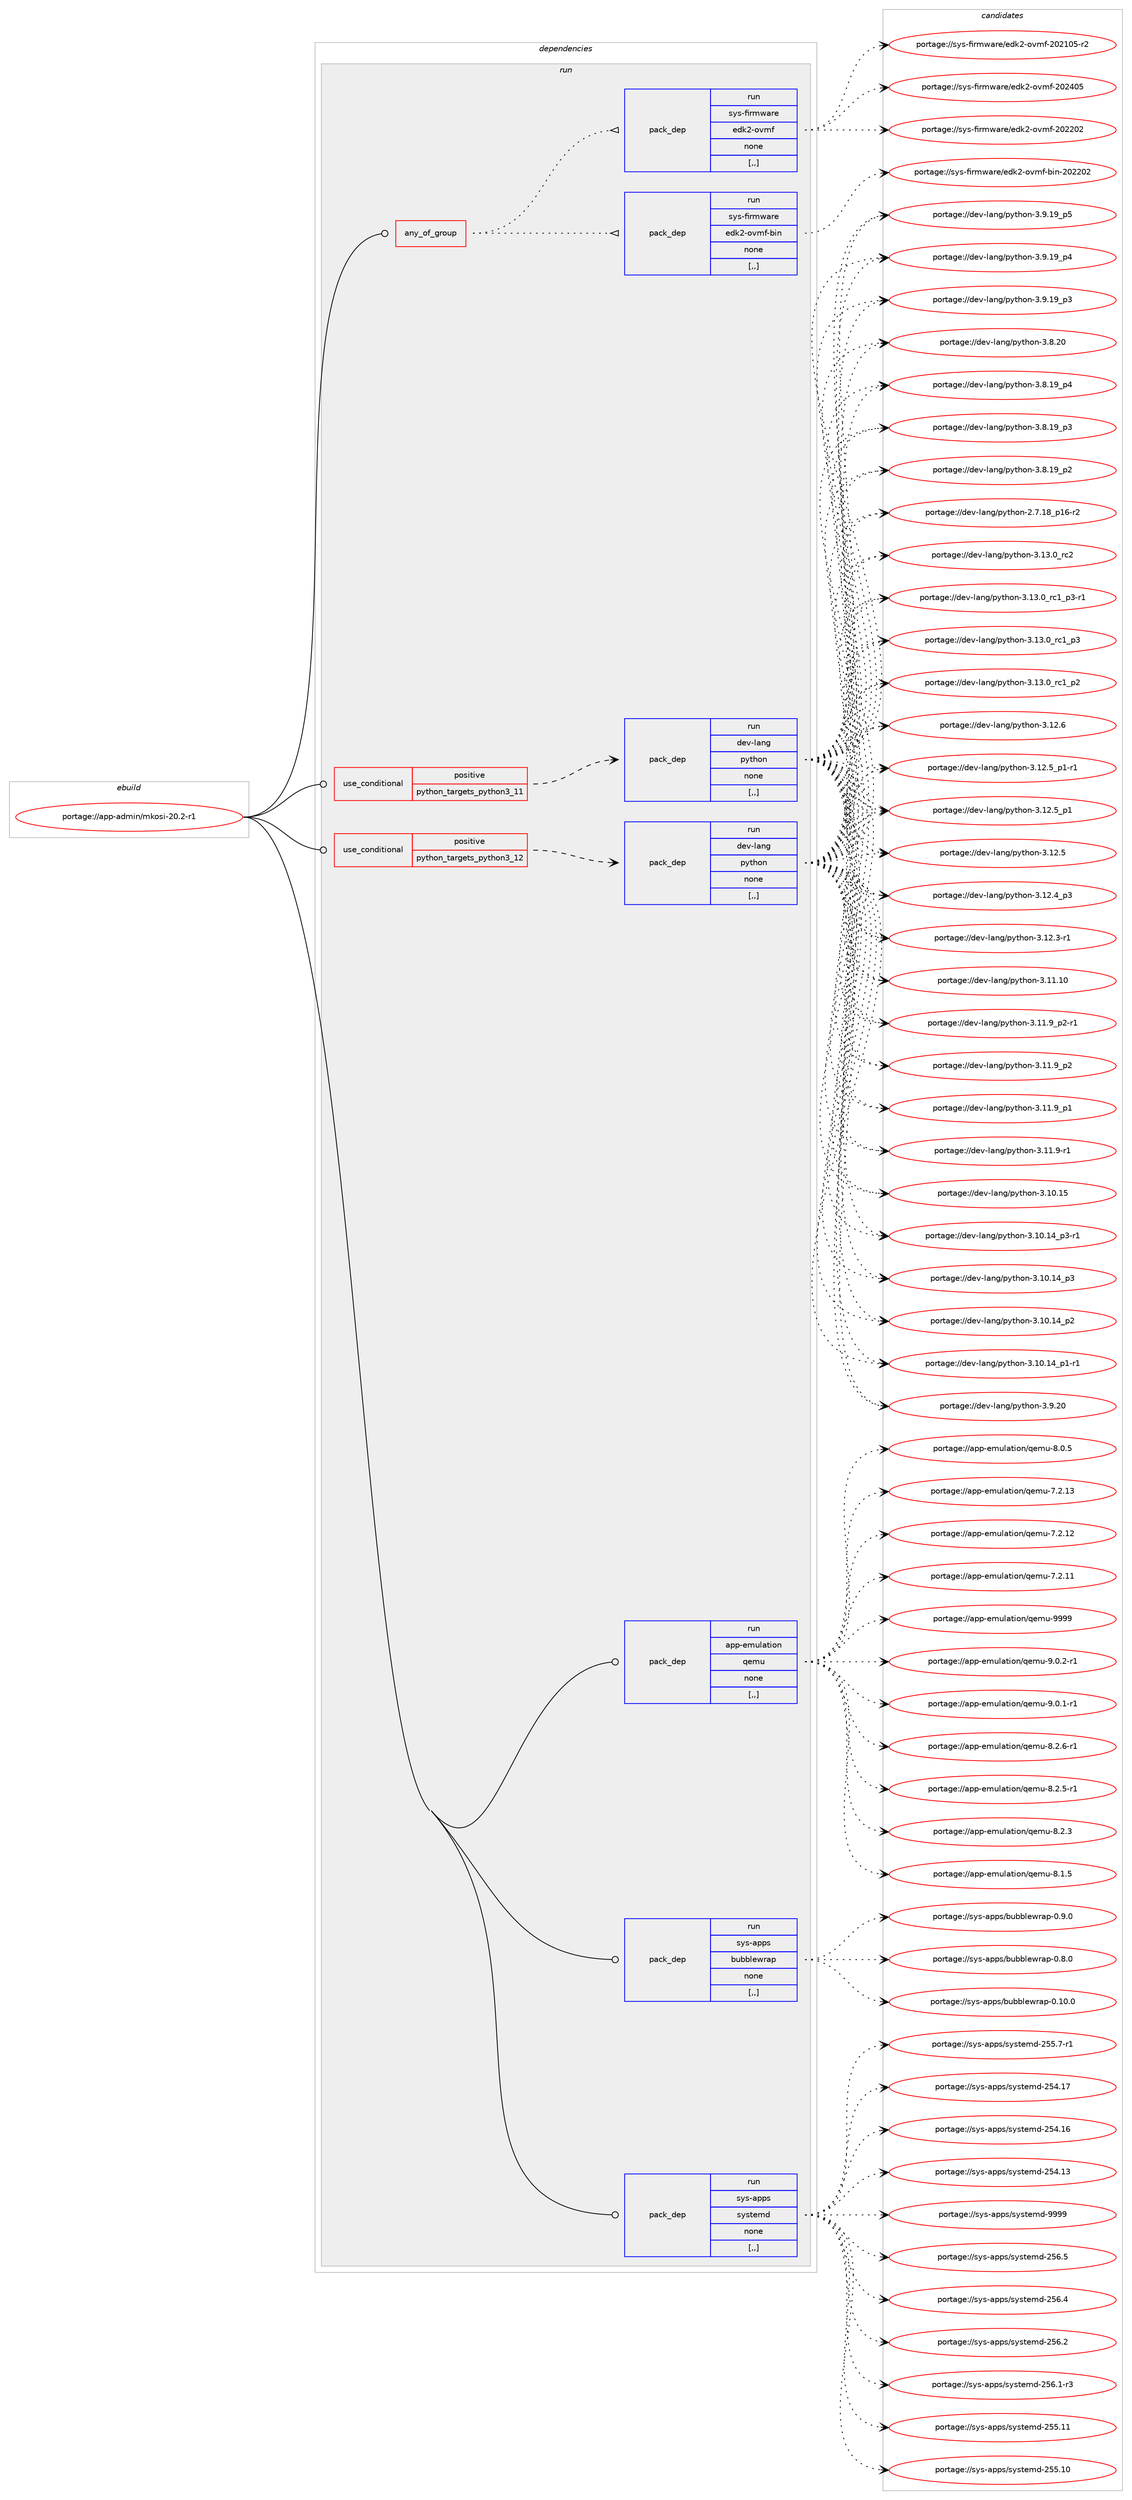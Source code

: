 digraph prolog {

# *************
# Graph options
# *************

newrank=true;
concentrate=true;
compound=true;
graph [rankdir=LR,fontname=Helvetica,fontsize=10,ranksep=1.5];#, ranksep=2.5, nodesep=0.2];
edge  [arrowhead=vee];
node  [fontname=Helvetica,fontsize=10];

# **********
# The ebuild
# **********

subgraph cluster_leftcol {
color=gray;
label=<<i>ebuild</i>>;
id [label="portage://app-admin/mkosi-20.2-r1", color=red, width=4, href="../app-admin/mkosi-20.2-r1.svg"];
}

# ****************
# The dependencies
# ****************

subgraph cluster_midcol {
color=gray;
label=<<i>dependencies</i>>;
subgraph cluster_compile {
fillcolor="#eeeeee";
style=filled;
label=<<i>compile</i>>;
}
subgraph cluster_compileandrun {
fillcolor="#eeeeee";
style=filled;
label=<<i>compile and run</i>>;
}
subgraph cluster_run {
fillcolor="#eeeeee";
style=filled;
label=<<i>run</i>>;
subgraph any3382 {
dependency496684 [label=<<TABLE BORDER="0" CELLBORDER="1" CELLSPACING="0" CELLPADDING="4"><TR><TD CELLPADDING="10">any_of_group</TD></TR></TABLE>>, shape=none, color=red];subgraph pack362631 {
dependency496685 [label=<<TABLE BORDER="0" CELLBORDER="1" CELLSPACING="0" CELLPADDING="4" WIDTH="220"><TR><TD ROWSPAN="6" CELLPADDING="30">pack_dep</TD></TR><TR><TD WIDTH="110">run</TD></TR><TR><TD>sys-firmware</TD></TR><TR><TD>edk2-ovmf-bin</TD></TR><TR><TD>none</TD></TR><TR><TD>[,,]</TD></TR></TABLE>>, shape=none, color=blue];
}
dependency496684:e -> dependency496685:w [weight=20,style="dotted",arrowhead="oinv"];
subgraph pack362632 {
dependency496686 [label=<<TABLE BORDER="0" CELLBORDER="1" CELLSPACING="0" CELLPADDING="4" WIDTH="220"><TR><TD ROWSPAN="6" CELLPADDING="30">pack_dep</TD></TR><TR><TD WIDTH="110">run</TD></TR><TR><TD>sys-firmware</TD></TR><TR><TD>edk2-ovmf</TD></TR><TR><TD>none</TD></TR><TR><TD>[,,]</TD></TR></TABLE>>, shape=none, color=blue];
}
dependency496684:e -> dependency496686:w [weight=20,style="dotted",arrowhead="oinv"];
}
id:e -> dependency496684:w [weight=20,style="solid",arrowhead="odot"];
subgraph cond130442 {
dependency496687 [label=<<TABLE BORDER="0" CELLBORDER="1" CELLSPACING="0" CELLPADDING="4"><TR><TD ROWSPAN="3" CELLPADDING="10">use_conditional</TD></TR><TR><TD>positive</TD></TR><TR><TD>python_targets_python3_11</TD></TR></TABLE>>, shape=none, color=red];
subgraph pack362633 {
dependency496688 [label=<<TABLE BORDER="0" CELLBORDER="1" CELLSPACING="0" CELLPADDING="4" WIDTH="220"><TR><TD ROWSPAN="6" CELLPADDING="30">pack_dep</TD></TR><TR><TD WIDTH="110">run</TD></TR><TR><TD>dev-lang</TD></TR><TR><TD>python</TD></TR><TR><TD>none</TD></TR><TR><TD>[,,]</TD></TR></TABLE>>, shape=none, color=blue];
}
dependency496687:e -> dependency496688:w [weight=20,style="dashed",arrowhead="vee"];
}
id:e -> dependency496687:w [weight=20,style="solid",arrowhead="odot"];
subgraph cond130443 {
dependency496689 [label=<<TABLE BORDER="0" CELLBORDER="1" CELLSPACING="0" CELLPADDING="4"><TR><TD ROWSPAN="3" CELLPADDING="10">use_conditional</TD></TR><TR><TD>positive</TD></TR><TR><TD>python_targets_python3_12</TD></TR></TABLE>>, shape=none, color=red];
subgraph pack362634 {
dependency496690 [label=<<TABLE BORDER="0" CELLBORDER="1" CELLSPACING="0" CELLPADDING="4" WIDTH="220"><TR><TD ROWSPAN="6" CELLPADDING="30">pack_dep</TD></TR><TR><TD WIDTH="110">run</TD></TR><TR><TD>dev-lang</TD></TR><TR><TD>python</TD></TR><TR><TD>none</TD></TR><TR><TD>[,,]</TD></TR></TABLE>>, shape=none, color=blue];
}
dependency496689:e -> dependency496690:w [weight=20,style="dashed",arrowhead="vee"];
}
id:e -> dependency496689:w [weight=20,style="solid",arrowhead="odot"];
subgraph pack362635 {
dependency496691 [label=<<TABLE BORDER="0" CELLBORDER="1" CELLSPACING="0" CELLPADDING="4" WIDTH="220"><TR><TD ROWSPAN="6" CELLPADDING="30">pack_dep</TD></TR><TR><TD WIDTH="110">run</TD></TR><TR><TD>app-emulation</TD></TR><TR><TD>qemu</TD></TR><TR><TD>none</TD></TR><TR><TD>[,,]</TD></TR></TABLE>>, shape=none, color=blue];
}
id:e -> dependency496691:w [weight=20,style="solid",arrowhead="odot"];
subgraph pack362636 {
dependency496692 [label=<<TABLE BORDER="0" CELLBORDER="1" CELLSPACING="0" CELLPADDING="4" WIDTH="220"><TR><TD ROWSPAN="6" CELLPADDING="30">pack_dep</TD></TR><TR><TD WIDTH="110">run</TD></TR><TR><TD>sys-apps</TD></TR><TR><TD>bubblewrap</TD></TR><TR><TD>none</TD></TR><TR><TD>[,,]</TD></TR></TABLE>>, shape=none, color=blue];
}
id:e -> dependency496692:w [weight=20,style="solid",arrowhead="odot"];
subgraph pack362637 {
dependency496693 [label=<<TABLE BORDER="0" CELLBORDER="1" CELLSPACING="0" CELLPADDING="4" WIDTH="220"><TR><TD ROWSPAN="6" CELLPADDING="30">pack_dep</TD></TR><TR><TD WIDTH="110">run</TD></TR><TR><TD>sys-apps</TD></TR><TR><TD>systemd</TD></TR><TR><TD>none</TD></TR><TR><TD>[,,]</TD></TR></TABLE>>, shape=none, color=blue];
}
id:e -> dependency496693:w [weight=20,style="solid",arrowhead="odot"];
}
}

# **************
# The candidates
# **************

subgraph cluster_choices {
rank=same;
color=gray;
label=<<i>candidates</i>>;

subgraph choice362631 {
color=black;
nodesep=1;
choice1151211154510210511410911997114101471011001075045111118109102459810511045504850504850 [label="portage://sys-firmware/edk2-ovmf-bin-202202", color=red, width=4,href="../sys-firmware/edk2-ovmf-bin-202202.svg"];
dependency496685:e -> choice1151211154510210511410911997114101471011001075045111118109102459810511045504850504850:w [style=dotted,weight="100"];
}
subgraph choice362632 {
color=black;
nodesep=1;
choice115121115451021051141091199711410147101100107504511111810910245504850524853 [label="portage://sys-firmware/edk2-ovmf-202405", color=red, width=4,href="../sys-firmware/edk2-ovmf-202405.svg"];
choice115121115451021051141091199711410147101100107504511111810910245504850504850 [label="portage://sys-firmware/edk2-ovmf-202202", color=red, width=4,href="../sys-firmware/edk2-ovmf-202202.svg"];
choice1151211154510210511410911997114101471011001075045111118109102455048504948534511450 [label="portage://sys-firmware/edk2-ovmf-202105-r2", color=red, width=4,href="../sys-firmware/edk2-ovmf-202105-r2.svg"];
dependency496686:e -> choice115121115451021051141091199711410147101100107504511111810910245504850524853:w [style=dotted,weight="100"];
dependency496686:e -> choice115121115451021051141091199711410147101100107504511111810910245504850504850:w [style=dotted,weight="100"];
dependency496686:e -> choice1151211154510210511410911997114101471011001075045111118109102455048504948534511450:w [style=dotted,weight="100"];
}
subgraph choice362633 {
color=black;
nodesep=1;
choice10010111845108971101034711212111610411111045514649514648951149950 [label="portage://dev-lang/python-3.13.0_rc2", color=red, width=4,href="../dev-lang/python-3.13.0_rc2.svg"];
choice1001011184510897110103471121211161041111104551464951464895114994995112514511449 [label="portage://dev-lang/python-3.13.0_rc1_p3-r1", color=red, width=4,href="../dev-lang/python-3.13.0_rc1_p3-r1.svg"];
choice100101118451089711010347112121116104111110455146495146489511499499511251 [label="portage://dev-lang/python-3.13.0_rc1_p3", color=red, width=4,href="../dev-lang/python-3.13.0_rc1_p3.svg"];
choice100101118451089711010347112121116104111110455146495146489511499499511250 [label="portage://dev-lang/python-3.13.0_rc1_p2", color=red, width=4,href="../dev-lang/python-3.13.0_rc1_p2.svg"];
choice10010111845108971101034711212111610411111045514649504654 [label="portage://dev-lang/python-3.12.6", color=red, width=4,href="../dev-lang/python-3.12.6.svg"];
choice1001011184510897110103471121211161041111104551464950465395112494511449 [label="portage://dev-lang/python-3.12.5_p1-r1", color=red, width=4,href="../dev-lang/python-3.12.5_p1-r1.svg"];
choice100101118451089711010347112121116104111110455146495046539511249 [label="portage://dev-lang/python-3.12.5_p1", color=red, width=4,href="../dev-lang/python-3.12.5_p1.svg"];
choice10010111845108971101034711212111610411111045514649504653 [label="portage://dev-lang/python-3.12.5", color=red, width=4,href="../dev-lang/python-3.12.5.svg"];
choice100101118451089711010347112121116104111110455146495046529511251 [label="portage://dev-lang/python-3.12.4_p3", color=red, width=4,href="../dev-lang/python-3.12.4_p3.svg"];
choice100101118451089711010347112121116104111110455146495046514511449 [label="portage://dev-lang/python-3.12.3-r1", color=red, width=4,href="../dev-lang/python-3.12.3-r1.svg"];
choice1001011184510897110103471121211161041111104551464949464948 [label="portage://dev-lang/python-3.11.10", color=red, width=4,href="../dev-lang/python-3.11.10.svg"];
choice1001011184510897110103471121211161041111104551464949465795112504511449 [label="portage://dev-lang/python-3.11.9_p2-r1", color=red, width=4,href="../dev-lang/python-3.11.9_p2-r1.svg"];
choice100101118451089711010347112121116104111110455146494946579511250 [label="portage://dev-lang/python-3.11.9_p2", color=red, width=4,href="../dev-lang/python-3.11.9_p2.svg"];
choice100101118451089711010347112121116104111110455146494946579511249 [label="portage://dev-lang/python-3.11.9_p1", color=red, width=4,href="../dev-lang/python-3.11.9_p1.svg"];
choice100101118451089711010347112121116104111110455146494946574511449 [label="portage://dev-lang/python-3.11.9-r1", color=red, width=4,href="../dev-lang/python-3.11.9-r1.svg"];
choice1001011184510897110103471121211161041111104551464948464953 [label="portage://dev-lang/python-3.10.15", color=red, width=4,href="../dev-lang/python-3.10.15.svg"];
choice100101118451089711010347112121116104111110455146494846495295112514511449 [label="portage://dev-lang/python-3.10.14_p3-r1", color=red, width=4,href="../dev-lang/python-3.10.14_p3-r1.svg"];
choice10010111845108971101034711212111610411111045514649484649529511251 [label="portage://dev-lang/python-3.10.14_p3", color=red, width=4,href="../dev-lang/python-3.10.14_p3.svg"];
choice10010111845108971101034711212111610411111045514649484649529511250 [label="portage://dev-lang/python-3.10.14_p2", color=red, width=4,href="../dev-lang/python-3.10.14_p2.svg"];
choice100101118451089711010347112121116104111110455146494846495295112494511449 [label="portage://dev-lang/python-3.10.14_p1-r1", color=red, width=4,href="../dev-lang/python-3.10.14_p1-r1.svg"];
choice10010111845108971101034711212111610411111045514657465048 [label="portage://dev-lang/python-3.9.20", color=red, width=4,href="../dev-lang/python-3.9.20.svg"];
choice100101118451089711010347112121116104111110455146574649579511253 [label="portage://dev-lang/python-3.9.19_p5", color=red, width=4,href="../dev-lang/python-3.9.19_p5.svg"];
choice100101118451089711010347112121116104111110455146574649579511252 [label="portage://dev-lang/python-3.9.19_p4", color=red, width=4,href="../dev-lang/python-3.9.19_p4.svg"];
choice100101118451089711010347112121116104111110455146574649579511251 [label="portage://dev-lang/python-3.9.19_p3", color=red, width=4,href="../dev-lang/python-3.9.19_p3.svg"];
choice10010111845108971101034711212111610411111045514656465048 [label="portage://dev-lang/python-3.8.20", color=red, width=4,href="../dev-lang/python-3.8.20.svg"];
choice100101118451089711010347112121116104111110455146564649579511252 [label="portage://dev-lang/python-3.8.19_p4", color=red, width=4,href="../dev-lang/python-3.8.19_p4.svg"];
choice100101118451089711010347112121116104111110455146564649579511251 [label="portage://dev-lang/python-3.8.19_p3", color=red, width=4,href="../dev-lang/python-3.8.19_p3.svg"];
choice100101118451089711010347112121116104111110455146564649579511250 [label="portage://dev-lang/python-3.8.19_p2", color=red, width=4,href="../dev-lang/python-3.8.19_p2.svg"];
choice100101118451089711010347112121116104111110455046554649569511249544511450 [label="portage://dev-lang/python-2.7.18_p16-r2", color=red, width=4,href="../dev-lang/python-2.7.18_p16-r2.svg"];
dependency496688:e -> choice10010111845108971101034711212111610411111045514649514648951149950:w [style=dotted,weight="100"];
dependency496688:e -> choice1001011184510897110103471121211161041111104551464951464895114994995112514511449:w [style=dotted,weight="100"];
dependency496688:e -> choice100101118451089711010347112121116104111110455146495146489511499499511251:w [style=dotted,weight="100"];
dependency496688:e -> choice100101118451089711010347112121116104111110455146495146489511499499511250:w [style=dotted,weight="100"];
dependency496688:e -> choice10010111845108971101034711212111610411111045514649504654:w [style=dotted,weight="100"];
dependency496688:e -> choice1001011184510897110103471121211161041111104551464950465395112494511449:w [style=dotted,weight="100"];
dependency496688:e -> choice100101118451089711010347112121116104111110455146495046539511249:w [style=dotted,weight="100"];
dependency496688:e -> choice10010111845108971101034711212111610411111045514649504653:w [style=dotted,weight="100"];
dependency496688:e -> choice100101118451089711010347112121116104111110455146495046529511251:w [style=dotted,weight="100"];
dependency496688:e -> choice100101118451089711010347112121116104111110455146495046514511449:w [style=dotted,weight="100"];
dependency496688:e -> choice1001011184510897110103471121211161041111104551464949464948:w [style=dotted,weight="100"];
dependency496688:e -> choice1001011184510897110103471121211161041111104551464949465795112504511449:w [style=dotted,weight="100"];
dependency496688:e -> choice100101118451089711010347112121116104111110455146494946579511250:w [style=dotted,weight="100"];
dependency496688:e -> choice100101118451089711010347112121116104111110455146494946579511249:w [style=dotted,weight="100"];
dependency496688:e -> choice100101118451089711010347112121116104111110455146494946574511449:w [style=dotted,weight="100"];
dependency496688:e -> choice1001011184510897110103471121211161041111104551464948464953:w [style=dotted,weight="100"];
dependency496688:e -> choice100101118451089711010347112121116104111110455146494846495295112514511449:w [style=dotted,weight="100"];
dependency496688:e -> choice10010111845108971101034711212111610411111045514649484649529511251:w [style=dotted,weight="100"];
dependency496688:e -> choice10010111845108971101034711212111610411111045514649484649529511250:w [style=dotted,weight="100"];
dependency496688:e -> choice100101118451089711010347112121116104111110455146494846495295112494511449:w [style=dotted,weight="100"];
dependency496688:e -> choice10010111845108971101034711212111610411111045514657465048:w [style=dotted,weight="100"];
dependency496688:e -> choice100101118451089711010347112121116104111110455146574649579511253:w [style=dotted,weight="100"];
dependency496688:e -> choice100101118451089711010347112121116104111110455146574649579511252:w [style=dotted,weight="100"];
dependency496688:e -> choice100101118451089711010347112121116104111110455146574649579511251:w [style=dotted,weight="100"];
dependency496688:e -> choice10010111845108971101034711212111610411111045514656465048:w [style=dotted,weight="100"];
dependency496688:e -> choice100101118451089711010347112121116104111110455146564649579511252:w [style=dotted,weight="100"];
dependency496688:e -> choice100101118451089711010347112121116104111110455146564649579511251:w [style=dotted,weight="100"];
dependency496688:e -> choice100101118451089711010347112121116104111110455146564649579511250:w [style=dotted,weight="100"];
dependency496688:e -> choice100101118451089711010347112121116104111110455046554649569511249544511450:w [style=dotted,weight="100"];
}
subgraph choice362634 {
color=black;
nodesep=1;
choice10010111845108971101034711212111610411111045514649514648951149950 [label="portage://dev-lang/python-3.13.0_rc2", color=red, width=4,href="../dev-lang/python-3.13.0_rc2.svg"];
choice1001011184510897110103471121211161041111104551464951464895114994995112514511449 [label="portage://dev-lang/python-3.13.0_rc1_p3-r1", color=red, width=4,href="../dev-lang/python-3.13.0_rc1_p3-r1.svg"];
choice100101118451089711010347112121116104111110455146495146489511499499511251 [label="portage://dev-lang/python-3.13.0_rc1_p3", color=red, width=4,href="../dev-lang/python-3.13.0_rc1_p3.svg"];
choice100101118451089711010347112121116104111110455146495146489511499499511250 [label="portage://dev-lang/python-3.13.0_rc1_p2", color=red, width=4,href="../dev-lang/python-3.13.0_rc1_p2.svg"];
choice10010111845108971101034711212111610411111045514649504654 [label="portage://dev-lang/python-3.12.6", color=red, width=4,href="../dev-lang/python-3.12.6.svg"];
choice1001011184510897110103471121211161041111104551464950465395112494511449 [label="portage://dev-lang/python-3.12.5_p1-r1", color=red, width=4,href="../dev-lang/python-3.12.5_p1-r1.svg"];
choice100101118451089711010347112121116104111110455146495046539511249 [label="portage://dev-lang/python-3.12.5_p1", color=red, width=4,href="../dev-lang/python-3.12.5_p1.svg"];
choice10010111845108971101034711212111610411111045514649504653 [label="portage://dev-lang/python-3.12.5", color=red, width=4,href="../dev-lang/python-3.12.5.svg"];
choice100101118451089711010347112121116104111110455146495046529511251 [label="portage://dev-lang/python-3.12.4_p3", color=red, width=4,href="../dev-lang/python-3.12.4_p3.svg"];
choice100101118451089711010347112121116104111110455146495046514511449 [label="portage://dev-lang/python-3.12.3-r1", color=red, width=4,href="../dev-lang/python-3.12.3-r1.svg"];
choice1001011184510897110103471121211161041111104551464949464948 [label="portage://dev-lang/python-3.11.10", color=red, width=4,href="../dev-lang/python-3.11.10.svg"];
choice1001011184510897110103471121211161041111104551464949465795112504511449 [label="portage://dev-lang/python-3.11.9_p2-r1", color=red, width=4,href="../dev-lang/python-3.11.9_p2-r1.svg"];
choice100101118451089711010347112121116104111110455146494946579511250 [label="portage://dev-lang/python-3.11.9_p2", color=red, width=4,href="../dev-lang/python-3.11.9_p2.svg"];
choice100101118451089711010347112121116104111110455146494946579511249 [label="portage://dev-lang/python-3.11.9_p1", color=red, width=4,href="../dev-lang/python-3.11.9_p1.svg"];
choice100101118451089711010347112121116104111110455146494946574511449 [label="portage://dev-lang/python-3.11.9-r1", color=red, width=4,href="../dev-lang/python-3.11.9-r1.svg"];
choice1001011184510897110103471121211161041111104551464948464953 [label="portage://dev-lang/python-3.10.15", color=red, width=4,href="../dev-lang/python-3.10.15.svg"];
choice100101118451089711010347112121116104111110455146494846495295112514511449 [label="portage://dev-lang/python-3.10.14_p3-r1", color=red, width=4,href="../dev-lang/python-3.10.14_p3-r1.svg"];
choice10010111845108971101034711212111610411111045514649484649529511251 [label="portage://dev-lang/python-3.10.14_p3", color=red, width=4,href="../dev-lang/python-3.10.14_p3.svg"];
choice10010111845108971101034711212111610411111045514649484649529511250 [label="portage://dev-lang/python-3.10.14_p2", color=red, width=4,href="../dev-lang/python-3.10.14_p2.svg"];
choice100101118451089711010347112121116104111110455146494846495295112494511449 [label="portage://dev-lang/python-3.10.14_p1-r1", color=red, width=4,href="../dev-lang/python-3.10.14_p1-r1.svg"];
choice10010111845108971101034711212111610411111045514657465048 [label="portage://dev-lang/python-3.9.20", color=red, width=4,href="../dev-lang/python-3.9.20.svg"];
choice100101118451089711010347112121116104111110455146574649579511253 [label="portage://dev-lang/python-3.9.19_p5", color=red, width=4,href="../dev-lang/python-3.9.19_p5.svg"];
choice100101118451089711010347112121116104111110455146574649579511252 [label="portage://dev-lang/python-3.9.19_p4", color=red, width=4,href="../dev-lang/python-3.9.19_p4.svg"];
choice100101118451089711010347112121116104111110455146574649579511251 [label="portage://dev-lang/python-3.9.19_p3", color=red, width=4,href="../dev-lang/python-3.9.19_p3.svg"];
choice10010111845108971101034711212111610411111045514656465048 [label="portage://dev-lang/python-3.8.20", color=red, width=4,href="../dev-lang/python-3.8.20.svg"];
choice100101118451089711010347112121116104111110455146564649579511252 [label="portage://dev-lang/python-3.8.19_p4", color=red, width=4,href="../dev-lang/python-3.8.19_p4.svg"];
choice100101118451089711010347112121116104111110455146564649579511251 [label="portage://dev-lang/python-3.8.19_p3", color=red, width=4,href="../dev-lang/python-3.8.19_p3.svg"];
choice100101118451089711010347112121116104111110455146564649579511250 [label="portage://dev-lang/python-3.8.19_p2", color=red, width=4,href="../dev-lang/python-3.8.19_p2.svg"];
choice100101118451089711010347112121116104111110455046554649569511249544511450 [label="portage://dev-lang/python-2.7.18_p16-r2", color=red, width=4,href="../dev-lang/python-2.7.18_p16-r2.svg"];
dependency496690:e -> choice10010111845108971101034711212111610411111045514649514648951149950:w [style=dotted,weight="100"];
dependency496690:e -> choice1001011184510897110103471121211161041111104551464951464895114994995112514511449:w [style=dotted,weight="100"];
dependency496690:e -> choice100101118451089711010347112121116104111110455146495146489511499499511251:w [style=dotted,weight="100"];
dependency496690:e -> choice100101118451089711010347112121116104111110455146495146489511499499511250:w [style=dotted,weight="100"];
dependency496690:e -> choice10010111845108971101034711212111610411111045514649504654:w [style=dotted,weight="100"];
dependency496690:e -> choice1001011184510897110103471121211161041111104551464950465395112494511449:w [style=dotted,weight="100"];
dependency496690:e -> choice100101118451089711010347112121116104111110455146495046539511249:w [style=dotted,weight="100"];
dependency496690:e -> choice10010111845108971101034711212111610411111045514649504653:w [style=dotted,weight="100"];
dependency496690:e -> choice100101118451089711010347112121116104111110455146495046529511251:w [style=dotted,weight="100"];
dependency496690:e -> choice100101118451089711010347112121116104111110455146495046514511449:w [style=dotted,weight="100"];
dependency496690:e -> choice1001011184510897110103471121211161041111104551464949464948:w [style=dotted,weight="100"];
dependency496690:e -> choice1001011184510897110103471121211161041111104551464949465795112504511449:w [style=dotted,weight="100"];
dependency496690:e -> choice100101118451089711010347112121116104111110455146494946579511250:w [style=dotted,weight="100"];
dependency496690:e -> choice100101118451089711010347112121116104111110455146494946579511249:w [style=dotted,weight="100"];
dependency496690:e -> choice100101118451089711010347112121116104111110455146494946574511449:w [style=dotted,weight="100"];
dependency496690:e -> choice1001011184510897110103471121211161041111104551464948464953:w [style=dotted,weight="100"];
dependency496690:e -> choice100101118451089711010347112121116104111110455146494846495295112514511449:w [style=dotted,weight="100"];
dependency496690:e -> choice10010111845108971101034711212111610411111045514649484649529511251:w [style=dotted,weight="100"];
dependency496690:e -> choice10010111845108971101034711212111610411111045514649484649529511250:w [style=dotted,weight="100"];
dependency496690:e -> choice100101118451089711010347112121116104111110455146494846495295112494511449:w [style=dotted,weight="100"];
dependency496690:e -> choice10010111845108971101034711212111610411111045514657465048:w [style=dotted,weight="100"];
dependency496690:e -> choice100101118451089711010347112121116104111110455146574649579511253:w [style=dotted,weight="100"];
dependency496690:e -> choice100101118451089711010347112121116104111110455146574649579511252:w [style=dotted,weight="100"];
dependency496690:e -> choice100101118451089711010347112121116104111110455146574649579511251:w [style=dotted,weight="100"];
dependency496690:e -> choice10010111845108971101034711212111610411111045514656465048:w [style=dotted,weight="100"];
dependency496690:e -> choice100101118451089711010347112121116104111110455146564649579511252:w [style=dotted,weight="100"];
dependency496690:e -> choice100101118451089711010347112121116104111110455146564649579511251:w [style=dotted,weight="100"];
dependency496690:e -> choice100101118451089711010347112121116104111110455146564649579511250:w [style=dotted,weight="100"];
dependency496690:e -> choice100101118451089711010347112121116104111110455046554649569511249544511450:w [style=dotted,weight="100"];
}
subgraph choice362635 {
color=black;
nodesep=1;
choice971121124510110911710897116105111110471131011091174557575757 [label="portage://app-emulation/qemu-9999", color=red, width=4,href="../app-emulation/qemu-9999.svg"];
choice971121124510110911710897116105111110471131011091174557464846504511449 [label="portage://app-emulation/qemu-9.0.2-r1", color=red, width=4,href="../app-emulation/qemu-9.0.2-r1.svg"];
choice971121124510110911710897116105111110471131011091174557464846494511449 [label="portage://app-emulation/qemu-9.0.1-r1", color=red, width=4,href="../app-emulation/qemu-9.0.1-r1.svg"];
choice971121124510110911710897116105111110471131011091174556465046544511449 [label="portage://app-emulation/qemu-8.2.6-r1", color=red, width=4,href="../app-emulation/qemu-8.2.6-r1.svg"];
choice971121124510110911710897116105111110471131011091174556465046534511449 [label="portage://app-emulation/qemu-8.2.5-r1", color=red, width=4,href="../app-emulation/qemu-8.2.5-r1.svg"];
choice97112112451011091171089711610511111047113101109117455646504651 [label="portage://app-emulation/qemu-8.2.3", color=red, width=4,href="../app-emulation/qemu-8.2.3.svg"];
choice97112112451011091171089711610511111047113101109117455646494653 [label="portage://app-emulation/qemu-8.1.5", color=red, width=4,href="../app-emulation/qemu-8.1.5.svg"];
choice97112112451011091171089711610511111047113101109117455646484653 [label="portage://app-emulation/qemu-8.0.5", color=red, width=4,href="../app-emulation/qemu-8.0.5.svg"];
choice9711211245101109117108971161051111104711310110911745554650464951 [label="portage://app-emulation/qemu-7.2.13", color=red, width=4,href="../app-emulation/qemu-7.2.13.svg"];
choice9711211245101109117108971161051111104711310110911745554650464950 [label="portage://app-emulation/qemu-7.2.12", color=red, width=4,href="../app-emulation/qemu-7.2.12.svg"];
choice9711211245101109117108971161051111104711310110911745554650464949 [label="portage://app-emulation/qemu-7.2.11", color=red, width=4,href="../app-emulation/qemu-7.2.11.svg"];
dependency496691:e -> choice971121124510110911710897116105111110471131011091174557575757:w [style=dotted,weight="100"];
dependency496691:e -> choice971121124510110911710897116105111110471131011091174557464846504511449:w [style=dotted,weight="100"];
dependency496691:e -> choice971121124510110911710897116105111110471131011091174557464846494511449:w [style=dotted,weight="100"];
dependency496691:e -> choice971121124510110911710897116105111110471131011091174556465046544511449:w [style=dotted,weight="100"];
dependency496691:e -> choice971121124510110911710897116105111110471131011091174556465046534511449:w [style=dotted,weight="100"];
dependency496691:e -> choice97112112451011091171089711610511111047113101109117455646504651:w [style=dotted,weight="100"];
dependency496691:e -> choice97112112451011091171089711610511111047113101109117455646494653:w [style=dotted,weight="100"];
dependency496691:e -> choice97112112451011091171089711610511111047113101109117455646484653:w [style=dotted,weight="100"];
dependency496691:e -> choice9711211245101109117108971161051111104711310110911745554650464951:w [style=dotted,weight="100"];
dependency496691:e -> choice9711211245101109117108971161051111104711310110911745554650464950:w [style=dotted,weight="100"];
dependency496691:e -> choice9711211245101109117108971161051111104711310110911745554650464949:w [style=dotted,weight="100"];
}
subgraph choice362636 {
color=black;
nodesep=1;
choice1151211154597112112115479811798981081011191149711245484649484648 [label="portage://sys-apps/bubblewrap-0.10.0", color=red, width=4,href="../sys-apps/bubblewrap-0.10.0.svg"];
choice11512111545971121121154798117989810810111911497112454846574648 [label="portage://sys-apps/bubblewrap-0.9.0", color=red, width=4,href="../sys-apps/bubblewrap-0.9.0.svg"];
choice11512111545971121121154798117989810810111911497112454846564648 [label="portage://sys-apps/bubblewrap-0.8.0", color=red, width=4,href="../sys-apps/bubblewrap-0.8.0.svg"];
dependency496692:e -> choice1151211154597112112115479811798981081011191149711245484649484648:w [style=dotted,weight="100"];
dependency496692:e -> choice11512111545971121121154798117989810810111911497112454846574648:w [style=dotted,weight="100"];
dependency496692:e -> choice11512111545971121121154798117989810810111911497112454846564648:w [style=dotted,weight="100"];
}
subgraph choice362637 {
color=black;
nodesep=1;
choice1151211154597112112115471151211151161011091004557575757 [label="portage://sys-apps/systemd-9999", color=red, width=4,href="../sys-apps/systemd-9999.svg"];
choice115121115459711211211547115121115116101109100455053544653 [label="portage://sys-apps/systemd-256.5", color=red, width=4,href="../sys-apps/systemd-256.5.svg"];
choice115121115459711211211547115121115116101109100455053544652 [label="portage://sys-apps/systemd-256.4", color=red, width=4,href="../sys-apps/systemd-256.4.svg"];
choice115121115459711211211547115121115116101109100455053544650 [label="portage://sys-apps/systemd-256.2", color=red, width=4,href="../sys-apps/systemd-256.2.svg"];
choice1151211154597112112115471151211151161011091004550535446494511451 [label="portage://sys-apps/systemd-256.1-r3", color=red, width=4,href="../sys-apps/systemd-256.1-r3.svg"];
choice11512111545971121121154711512111511610110910045505353464949 [label="portage://sys-apps/systemd-255.11", color=red, width=4,href="../sys-apps/systemd-255.11.svg"];
choice11512111545971121121154711512111511610110910045505353464948 [label="portage://sys-apps/systemd-255.10", color=red, width=4,href="../sys-apps/systemd-255.10.svg"];
choice1151211154597112112115471151211151161011091004550535346554511449 [label="portage://sys-apps/systemd-255.7-r1", color=red, width=4,href="../sys-apps/systemd-255.7-r1.svg"];
choice11512111545971121121154711512111511610110910045505352464955 [label="portage://sys-apps/systemd-254.17", color=red, width=4,href="../sys-apps/systemd-254.17.svg"];
choice11512111545971121121154711512111511610110910045505352464954 [label="portage://sys-apps/systemd-254.16", color=red, width=4,href="../sys-apps/systemd-254.16.svg"];
choice11512111545971121121154711512111511610110910045505352464951 [label="portage://sys-apps/systemd-254.13", color=red, width=4,href="../sys-apps/systemd-254.13.svg"];
dependency496693:e -> choice1151211154597112112115471151211151161011091004557575757:w [style=dotted,weight="100"];
dependency496693:e -> choice115121115459711211211547115121115116101109100455053544653:w [style=dotted,weight="100"];
dependency496693:e -> choice115121115459711211211547115121115116101109100455053544652:w [style=dotted,weight="100"];
dependency496693:e -> choice115121115459711211211547115121115116101109100455053544650:w [style=dotted,weight="100"];
dependency496693:e -> choice1151211154597112112115471151211151161011091004550535446494511451:w [style=dotted,weight="100"];
dependency496693:e -> choice11512111545971121121154711512111511610110910045505353464949:w [style=dotted,weight="100"];
dependency496693:e -> choice11512111545971121121154711512111511610110910045505353464948:w [style=dotted,weight="100"];
dependency496693:e -> choice1151211154597112112115471151211151161011091004550535346554511449:w [style=dotted,weight="100"];
dependency496693:e -> choice11512111545971121121154711512111511610110910045505352464955:w [style=dotted,weight="100"];
dependency496693:e -> choice11512111545971121121154711512111511610110910045505352464954:w [style=dotted,weight="100"];
dependency496693:e -> choice11512111545971121121154711512111511610110910045505352464951:w [style=dotted,weight="100"];
}
}

}
